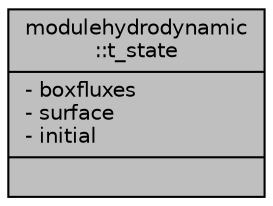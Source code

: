 digraph "modulehydrodynamic::t_state"
{
 // LATEX_PDF_SIZE
  edge [fontname="Helvetica",fontsize="10",labelfontname="Helvetica",labelfontsize="10"];
  node [fontname="Helvetica",fontsize="10",shape=record];
  Node1 [label="{modulehydrodynamic\l::t_state\n|- boxfluxes\l- surface\l- initial\l|}",height=0.2,width=0.4,color="black", fillcolor="grey75", style="filled", fontcolor="black",tooltip=" "];
}
